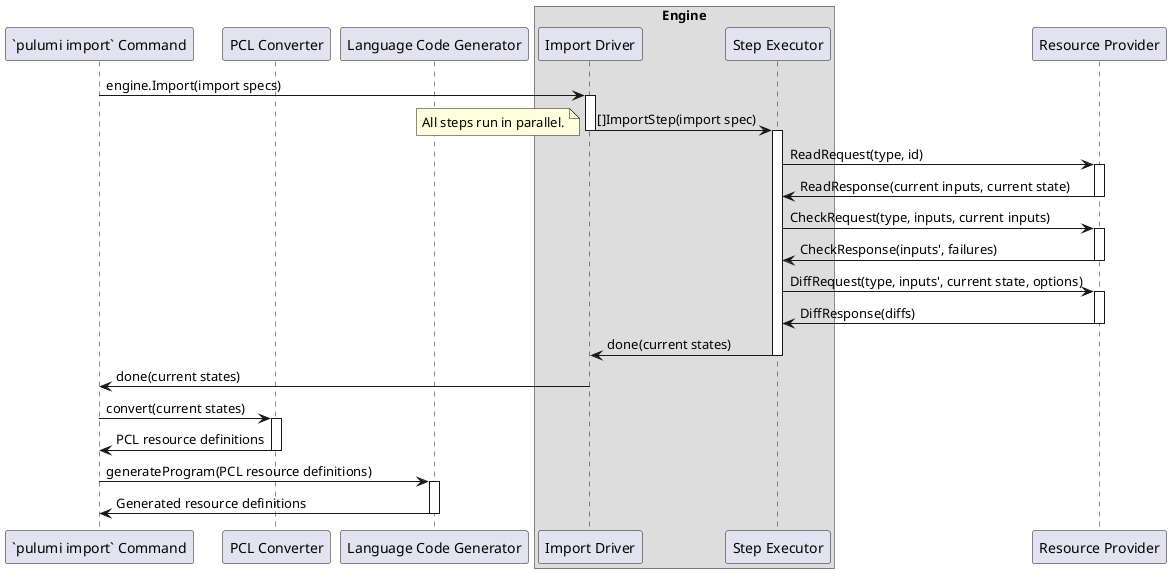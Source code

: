 @startuml
participant "`pulumi import` Command" order 10
participant "PCL Converter" order 13
participant "Language Code Generator" order 16
box "Engine"
participant "Import Driver" order 20
participant "Step Executor" order 25
end box
participant "Resource Provider" order 30

"`pulumi import` Command" -> "Import Driver" ++ : engine.Import(import specs)
"Import Driver" -> "Step Executor" --++ : []ImportStep(import spec)
note left
	All steps run in parallel.
end note
"Step Executor" -> "Resource Provider" ++ : ReadRequest(type, id)
"Step Executor" <- "Resource Provider" -- : ReadResponse(current inputs, current state)
"Step Executor" -> "Resource Provider" ++ : CheckRequest(type, inputs, current inputs)
"Step Executor" <- "Resource Provider" -- : CheckResponse(inputs', failures)
"Step Executor" -> "Resource Provider" ++ : DiffRequest(type, inputs', current state, options)
"Step Executor" <- "Resource Provider" -- : DiffResponse(diffs)
"Import Driver" <- "Step Executor" -- : done(current states)
"`pulumi import` Command" <- "Import Driver" -- : done(current states)
"`pulumi import` Command" -> "PCL Converter" ++ : convert(current states)
"`pulumi import` Command" <- "PCL Converter" -- : PCL resource definitions
"`pulumi import` Command" -> "Language Code Generator" ++ : generateProgram(PCL resource definitions)
"`pulumi import` Command" <- "Language Code Generator" -- : Generated resource definitions
@enduml
